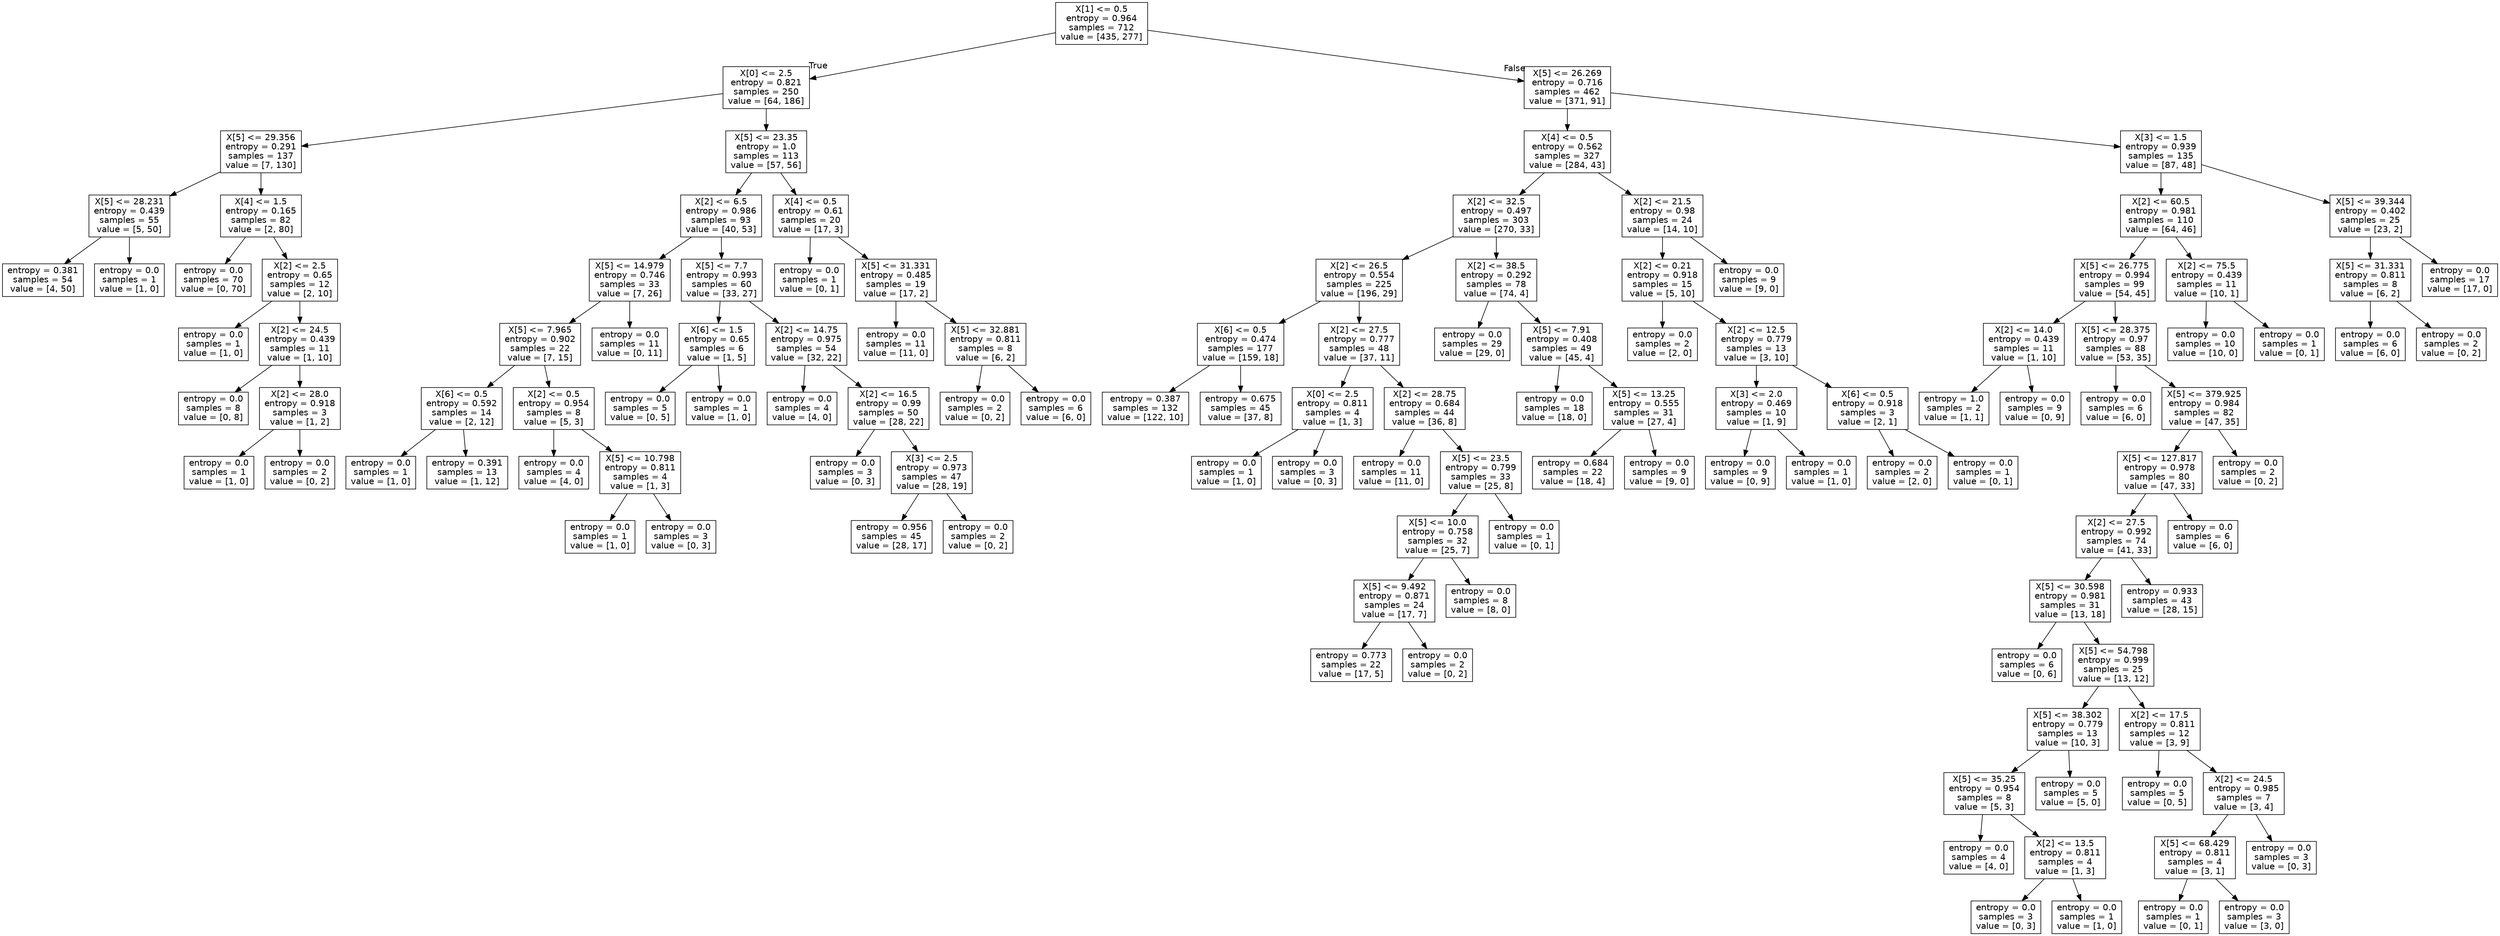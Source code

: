 digraph Tree {
node [shape=box, fontname="helvetica"] ;
edge [fontname="helvetica"] ;
0 [label="X[1] <= 0.5\nentropy = 0.964\nsamples = 712\nvalue = [435, 277]"] ;
1 [label="X[0] <= 2.5\nentropy = 0.821\nsamples = 250\nvalue = [64, 186]"] ;
0 -> 1 [labeldistance=2.5, labelangle=45, headlabel="True"] ;
2 [label="X[5] <= 29.356\nentropy = 0.291\nsamples = 137\nvalue = [7, 130]"] ;
1 -> 2 ;
3 [label="X[5] <= 28.231\nentropy = 0.439\nsamples = 55\nvalue = [5, 50]"] ;
2 -> 3 ;
4 [label="entropy = 0.381\nsamples = 54\nvalue = [4, 50]"] ;
3 -> 4 ;
5 [label="entropy = 0.0\nsamples = 1\nvalue = [1, 0]"] ;
3 -> 5 ;
6 [label="X[4] <= 1.5\nentropy = 0.165\nsamples = 82\nvalue = [2, 80]"] ;
2 -> 6 ;
7 [label="entropy = 0.0\nsamples = 70\nvalue = [0, 70]"] ;
6 -> 7 ;
8 [label="X[2] <= 2.5\nentropy = 0.65\nsamples = 12\nvalue = [2, 10]"] ;
6 -> 8 ;
9 [label="entropy = 0.0\nsamples = 1\nvalue = [1, 0]"] ;
8 -> 9 ;
10 [label="X[2] <= 24.5\nentropy = 0.439\nsamples = 11\nvalue = [1, 10]"] ;
8 -> 10 ;
11 [label="entropy = 0.0\nsamples = 8\nvalue = [0, 8]"] ;
10 -> 11 ;
12 [label="X[2] <= 28.0\nentropy = 0.918\nsamples = 3\nvalue = [1, 2]"] ;
10 -> 12 ;
13 [label="entropy = 0.0\nsamples = 1\nvalue = [1, 0]"] ;
12 -> 13 ;
14 [label="entropy = 0.0\nsamples = 2\nvalue = [0, 2]"] ;
12 -> 14 ;
15 [label="X[5] <= 23.35\nentropy = 1.0\nsamples = 113\nvalue = [57, 56]"] ;
1 -> 15 ;
16 [label="X[2] <= 6.5\nentropy = 0.986\nsamples = 93\nvalue = [40, 53]"] ;
15 -> 16 ;
17 [label="X[5] <= 14.979\nentropy = 0.746\nsamples = 33\nvalue = [7, 26]"] ;
16 -> 17 ;
18 [label="X[5] <= 7.965\nentropy = 0.902\nsamples = 22\nvalue = [7, 15]"] ;
17 -> 18 ;
19 [label="X[6] <= 0.5\nentropy = 0.592\nsamples = 14\nvalue = [2, 12]"] ;
18 -> 19 ;
20 [label="entropy = 0.0\nsamples = 1\nvalue = [1, 0]"] ;
19 -> 20 ;
21 [label="entropy = 0.391\nsamples = 13\nvalue = [1, 12]"] ;
19 -> 21 ;
22 [label="X[2] <= 0.5\nentropy = 0.954\nsamples = 8\nvalue = [5, 3]"] ;
18 -> 22 ;
23 [label="entropy = 0.0\nsamples = 4\nvalue = [4, 0]"] ;
22 -> 23 ;
24 [label="X[5] <= 10.798\nentropy = 0.811\nsamples = 4\nvalue = [1, 3]"] ;
22 -> 24 ;
25 [label="entropy = 0.0\nsamples = 1\nvalue = [1, 0]"] ;
24 -> 25 ;
26 [label="entropy = 0.0\nsamples = 3\nvalue = [0, 3]"] ;
24 -> 26 ;
27 [label="entropy = 0.0\nsamples = 11\nvalue = [0, 11]"] ;
17 -> 27 ;
28 [label="X[5] <= 7.7\nentropy = 0.993\nsamples = 60\nvalue = [33, 27]"] ;
16 -> 28 ;
29 [label="X[6] <= 1.5\nentropy = 0.65\nsamples = 6\nvalue = [1, 5]"] ;
28 -> 29 ;
30 [label="entropy = 0.0\nsamples = 5\nvalue = [0, 5]"] ;
29 -> 30 ;
31 [label="entropy = 0.0\nsamples = 1\nvalue = [1, 0]"] ;
29 -> 31 ;
32 [label="X[2] <= 14.75\nentropy = 0.975\nsamples = 54\nvalue = [32, 22]"] ;
28 -> 32 ;
33 [label="entropy = 0.0\nsamples = 4\nvalue = [4, 0]"] ;
32 -> 33 ;
34 [label="X[2] <= 16.5\nentropy = 0.99\nsamples = 50\nvalue = [28, 22]"] ;
32 -> 34 ;
35 [label="entropy = 0.0\nsamples = 3\nvalue = [0, 3]"] ;
34 -> 35 ;
36 [label="X[3] <= 2.5\nentropy = 0.973\nsamples = 47\nvalue = [28, 19]"] ;
34 -> 36 ;
37 [label="entropy = 0.956\nsamples = 45\nvalue = [28, 17]"] ;
36 -> 37 ;
38 [label="entropy = 0.0\nsamples = 2\nvalue = [0, 2]"] ;
36 -> 38 ;
39 [label="X[4] <= 0.5\nentropy = 0.61\nsamples = 20\nvalue = [17, 3]"] ;
15 -> 39 ;
40 [label="entropy = 0.0\nsamples = 1\nvalue = [0, 1]"] ;
39 -> 40 ;
41 [label="X[5] <= 31.331\nentropy = 0.485\nsamples = 19\nvalue = [17, 2]"] ;
39 -> 41 ;
42 [label="entropy = 0.0\nsamples = 11\nvalue = [11, 0]"] ;
41 -> 42 ;
43 [label="X[5] <= 32.881\nentropy = 0.811\nsamples = 8\nvalue = [6, 2]"] ;
41 -> 43 ;
44 [label="entropy = 0.0\nsamples = 2\nvalue = [0, 2]"] ;
43 -> 44 ;
45 [label="entropy = 0.0\nsamples = 6\nvalue = [6, 0]"] ;
43 -> 45 ;
46 [label="X[5] <= 26.269\nentropy = 0.716\nsamples = 462\nvalue = [371, 91]"] ;
0 -> 46 [labeldistance=2.5, labelangle=-45, headlabel="False"] ;
47 [label="X[4] <= 0.5\nentropy = 0.562\nsamples = 327\nvalue = [284, 43]"] ;
46 -> 47 ;
48 [label="X[2] <= 32.5\nentropy = 0.497\nsamples = 303\nvalue = [270, 33]"] ;
47 -> 48 ;
49 [label="X[2] <= 26.5\nentropy = 0.554\nsamples = 225\nvalue = [196, 29]"] ;
48 -> 49 ;
50 [label="X[6] <= 0.5\nentropy = 0.474\nsamples = 177\nvalue = [159, 18]"] ;
49 -> 50 ;
51 [label="entropy = 0.387\nsamples = 132\nvalue = [122, 10]"] ;
50 -> 51 ;
52 [label="entropy = 0.675\nsamples = 45\nvalue = [37, 8]"] ;
50 -> 52 ;
53 [label="X[2] <= 27.5\nentropy = 0.777\nsamples = 48\nvalue = [37, 11]"] ;
49 -> 53 ;
54 [label="X[0] <= 2.5\nentropy = 0.811\nsamples = 4\nvalue = [1, 3]"] ;
53 -> 54 ;
55 [label="entropy = 0.0\nsamples = 1\nvalue = [1, 0]"] ;
54 -> 55 ;
56 [label="entropy = 0.0\nsamples = 3\nvalue = [0, 3]"] ;
54 -> 56 ;
57 [label="X[2] <= 28.75\nentropy = 0.684\nsamples = 44\nvalue = [36, 8]"] ;
53 -> 57 ;
58 [label="entropy = 0.0\nsamples = 11\nvalue = [11, 0]"] ;
57 -> 58 ;
59 [label="X[5] <= 23.5\nentropy = 0.799\nsamples = 33\nvalue = [25, 8]"] ;
57 -> 59 ;
60 [label="X[5] <= 10.0\nentropy = 0.758\nsamples = 32\nvalue = [25, 7]"] ;
59 -> 60 ;
61 [label="X[5] <= 9.492\nentropy = 0.871\nsamples = 24\nvalue = [17, 7]"] ;
60 -> 61 ;
62 [label="entropy = 0.773\nsamples = 22\nvalue = [17, 5]"] ;
61 -> 62 ;
63 [label="entropy = 0.0\nsamples = 2\nvalue = [0, 2]"] ;
61 -> 63 ;
64 [label="entropy = 0.0\nsamples = 8\nvalue = [8, 0]"] ;
60 -> 64 ;
65 [label="entropy = 0.0\nsamples = 1\nvalue = [0, 1]"] ;
59 -> 65 ;
66 [label="X[2] <= 38.5\nentropy = 0.292\nsamples = 78\nvalue = [74, 4]"] ;
48 -> 66 ;
67 [label="entropy = 0.0\nsamples = 29\nvalue = [29, 0]"] ;
66 -> 67 ;
68 [label="X[5] <= 7.91\nentropy = 0.408\nsamples = 49\nvalue = [45, 4]"] ;
66 -> 68 ;
69 [label="entropy = 0.0\nsamples = 18\nvalue = [18, 0]"] ;
68 -> 69 ;
70 [label="X[5] <= 13.25\nentropy = 0.555\nsamples = 31\nvalue = [27, 4]"] ;
68 -> 70 ;
71 [label="entropy = 0.684\nsamples = 22\nvalue = [18, 4]"] ;
70 -> 71 ;
72 [label="entropy = 0.0\nsamples = 9\nvalue = [9, 0]"] ;
70 -> 72 ;
73 [label="X[2] <= 21.5\nentropy = 0.98\nsamples = 24\nvalue = [14, 10]"] ;
47 -> 73 ;
74 [label="X[2] <= 0.21\nentropy = 0.918\nsamples = 15\nvalue = [5, 10]"] ;
73 -> 74 ;
75 [label="entropy = 0.0\nsamples = 2\nvalue = [2, 0]"] ;
74 -> 75 ;
76 [label="X[2] <= 12.5\nentropy = 0.779\nsamples = 13\nvalue = [3, 10]"] ;
74 -> 76 ;
77 [label="X[3] <= 2.0\nentropy = 0.469\nsamples = 10\nvalue = [1, 9]"] ;
76 -> 77 ;
78 [label="entropy = 0.0\nsamples = 9\nvalue = [0, 9]"] ;
77 -> 78 ;
79 [label="entropy = 0.0\nsamples = 1\nvalue = [1, 0]"] ;
77 -> 79 ;
80 [label="X[6] <= 0.5\nentropy = 0.918\nsamples = 3\nvalue = [2, 1]"] ;
76 -> 80 ;
81 [label="entropy = 0.0\nsamples = 2\nvalue = [2, 0]"] ;
80 -> 81 ;
82 [label="entropy = 0.0\nsamples = 1\nvalue = [0, 1]"] ;
80 -> 82 ;
83 [label="entropy = 0.0\nsamples = 9\nvalue = [9, 0]"] ;
73 -> 83 ;
84 [label="X[3] <= 1.5\nentropy = 0.939\nsamples = 135\nvalue = [87, 48]"] ;
46 -> 84 ;
85 [label="X[2] <= 60.5\nentropy = 0.981\nsamples = 110\nvalue = [64, 46]"] ;
84 -> 85 ;
86 [label="X[5] <= 26.775\nentropy = 0.994\nsamples = 99\nvalue = [54, 45]"] ;
85 -> 86 ;
87 [label="X[2] <= 14.0\nentropy = 0.439\nsamples = 11\nvalue = [1, 10]"] ;
86 -> 87 ;
88 [label="entropy = 1.0\nsamples = 2\nvalue = [1, 1]"] ;
87 -> 88 ;
89 [label="entropy = 0.0\nsamples = 9\nvalue = [0, 9]"] ;
87 -> 89 ;
90 [label="X[5] <= 28.375\nentropy = 0.97\nsamples = 88\nvalue = [53, 35]"] ;
86 -> 90 ;
91 [label="entropy = 0.0\nsamples = 6\nvalue = [6, 0]"] ;
90 -> 91 ;
92 [label="X[5] <= 379.925\nentropy = 0.984\nsamples = 82\nvalue = [47, 35]"] ;
90 -> 92 ;
93 [label="X[5] <= 127.817\nentropy = 0.978\nsamples = 80\nvalue = [47, 33]"] ;
92 -> 93 ;
94 [label="X[2] <= 27.5\nentropy = 0.992\nsamples = 74\nvalue = [41, 33]"] ;
93 -> 94 ;
95 [label="X[5] <= 30.598\nentropy = 0.981\nsamples = 31\nvalue = [13, 18]"] ;
94 -> 95 ;
96 [label="entropy = 0.0\nsamples = 6\nvalue = [0, 6]"] ;
95 -> 96 ;
97 [label="X[5] <= 54.798\nentropy = 0.999\nsamples = 25\nvalue = [13, 12]"] ;
95 -> 97 ;
98 [label="X[5] <= 38.302\nentropy = 0.779\nsamples = 13\nvalue = [10, 3]"] ;
97 -> 98 ;
99 [label="X[5] <= 35.25\nentropy = 0.954\nsamples = 8\nvalue = [5, 3]"] ;
98 -> 99 ;
100 [label="entropy = 0.0\nsamples = 4\nvalue = [4, 0]"] ;
99 -> 100 ;
101 [label="X[2] <= 13.5\nentropy = 0.811\nsamples = 4\nvalue = [1, 3]"] ;
99 -> 101 ;
102 [label="entropy = 0.0\nsamples = 3\nvalue = [0, 3]"] ;
101 -> 102 ;
103 [label="entropy = 0.0\nsamples = 1\nvalue = [1, 0]"] ;
101 -> 103 ;
104 [label="entropy = 0.0\nsamples = 5\nvalue = [5, 0]"] ;
98 -> 104 ;
105 [label="X[2] <= 17.5\nentropy = 0.811\nsamples = 12\nvalue = [3, 9]"] ;
97 -> 105 ;
106 [label="entropy = 0.0\nsamples = 5\nvalue = [0, 5]"] ;
105 -> 106 ;
107 [label="X[2] <= 24.5\nentropy = 0.985\nsamples = 7\nvalue = [3, 4]"] ;
105 -> 107 ;
108 [label="X[5] <= 68.429\nentropy = 0.811\nsamples = 4\nvalue = [3, 1]"] ;
107 -> 108 ;
109 [label="entropy = 0.0\nsamples = 1\nvalue = [0, 1]"] ;
108 -> 109 ;
110 [label="entropy = 0.0\nsamples = 3\nvalue = [3, 0]"] ;
108 -> 110 ;
111 [label="entropy = 0.0\nsamples = 3\nvalue = [0, 3]"] ;
107 -> 111 ;
112 [label="entropy = 0.933\nsamples = 43\nvalue = [28, 15]"] ;
94 -> 112 ;
113 [label="entropy = 0.0\nsamples = 6\nvalue = [6, 0]"] ;
93 -> 113 ;
114 [label="entropy = 0.0\nsamples = 2\nvalue = [0, 2]"] ;
92 -> 114 ;
115 [label="X[2] <= 75.5\nentropy = 0.439\nsamples = 11\nvalue = [10, 1]"] ;
85 -> 115 ;
116 [label="entropy = 0.0\nsamples = 10\nvalue = [10, 0]"] ;
115 -> 116 ;
117 [label="entropy = 0.0\nsamples = 1\nvalue = [0, 1]"] ;
115 -> 117 ;
118 [label="X[5] <= 39.344\nentropy = 0.402\nsamples = 25\nvalue = [23, 2]"] ;
84 -> 118 ;
119 [label="X[5] <= 31.331\nentropy = 0.811\nsamples = 8\nvalue = [6, 2]"] ;
118 -> 119 ;
120 [label="entropy = 0.0\nsamples = 6\nvalue = [6, 0]"] ;
119 -> 120 ;
121 [label="entropy = 0.0\nsamples = 2\nvalue = [0, 2]"] ;
119 -> 121 ;
122 [label="entropy = 0.0\nsamples = 17\nvalue = [17, 0]"] ;
118 -> 122 ;
}